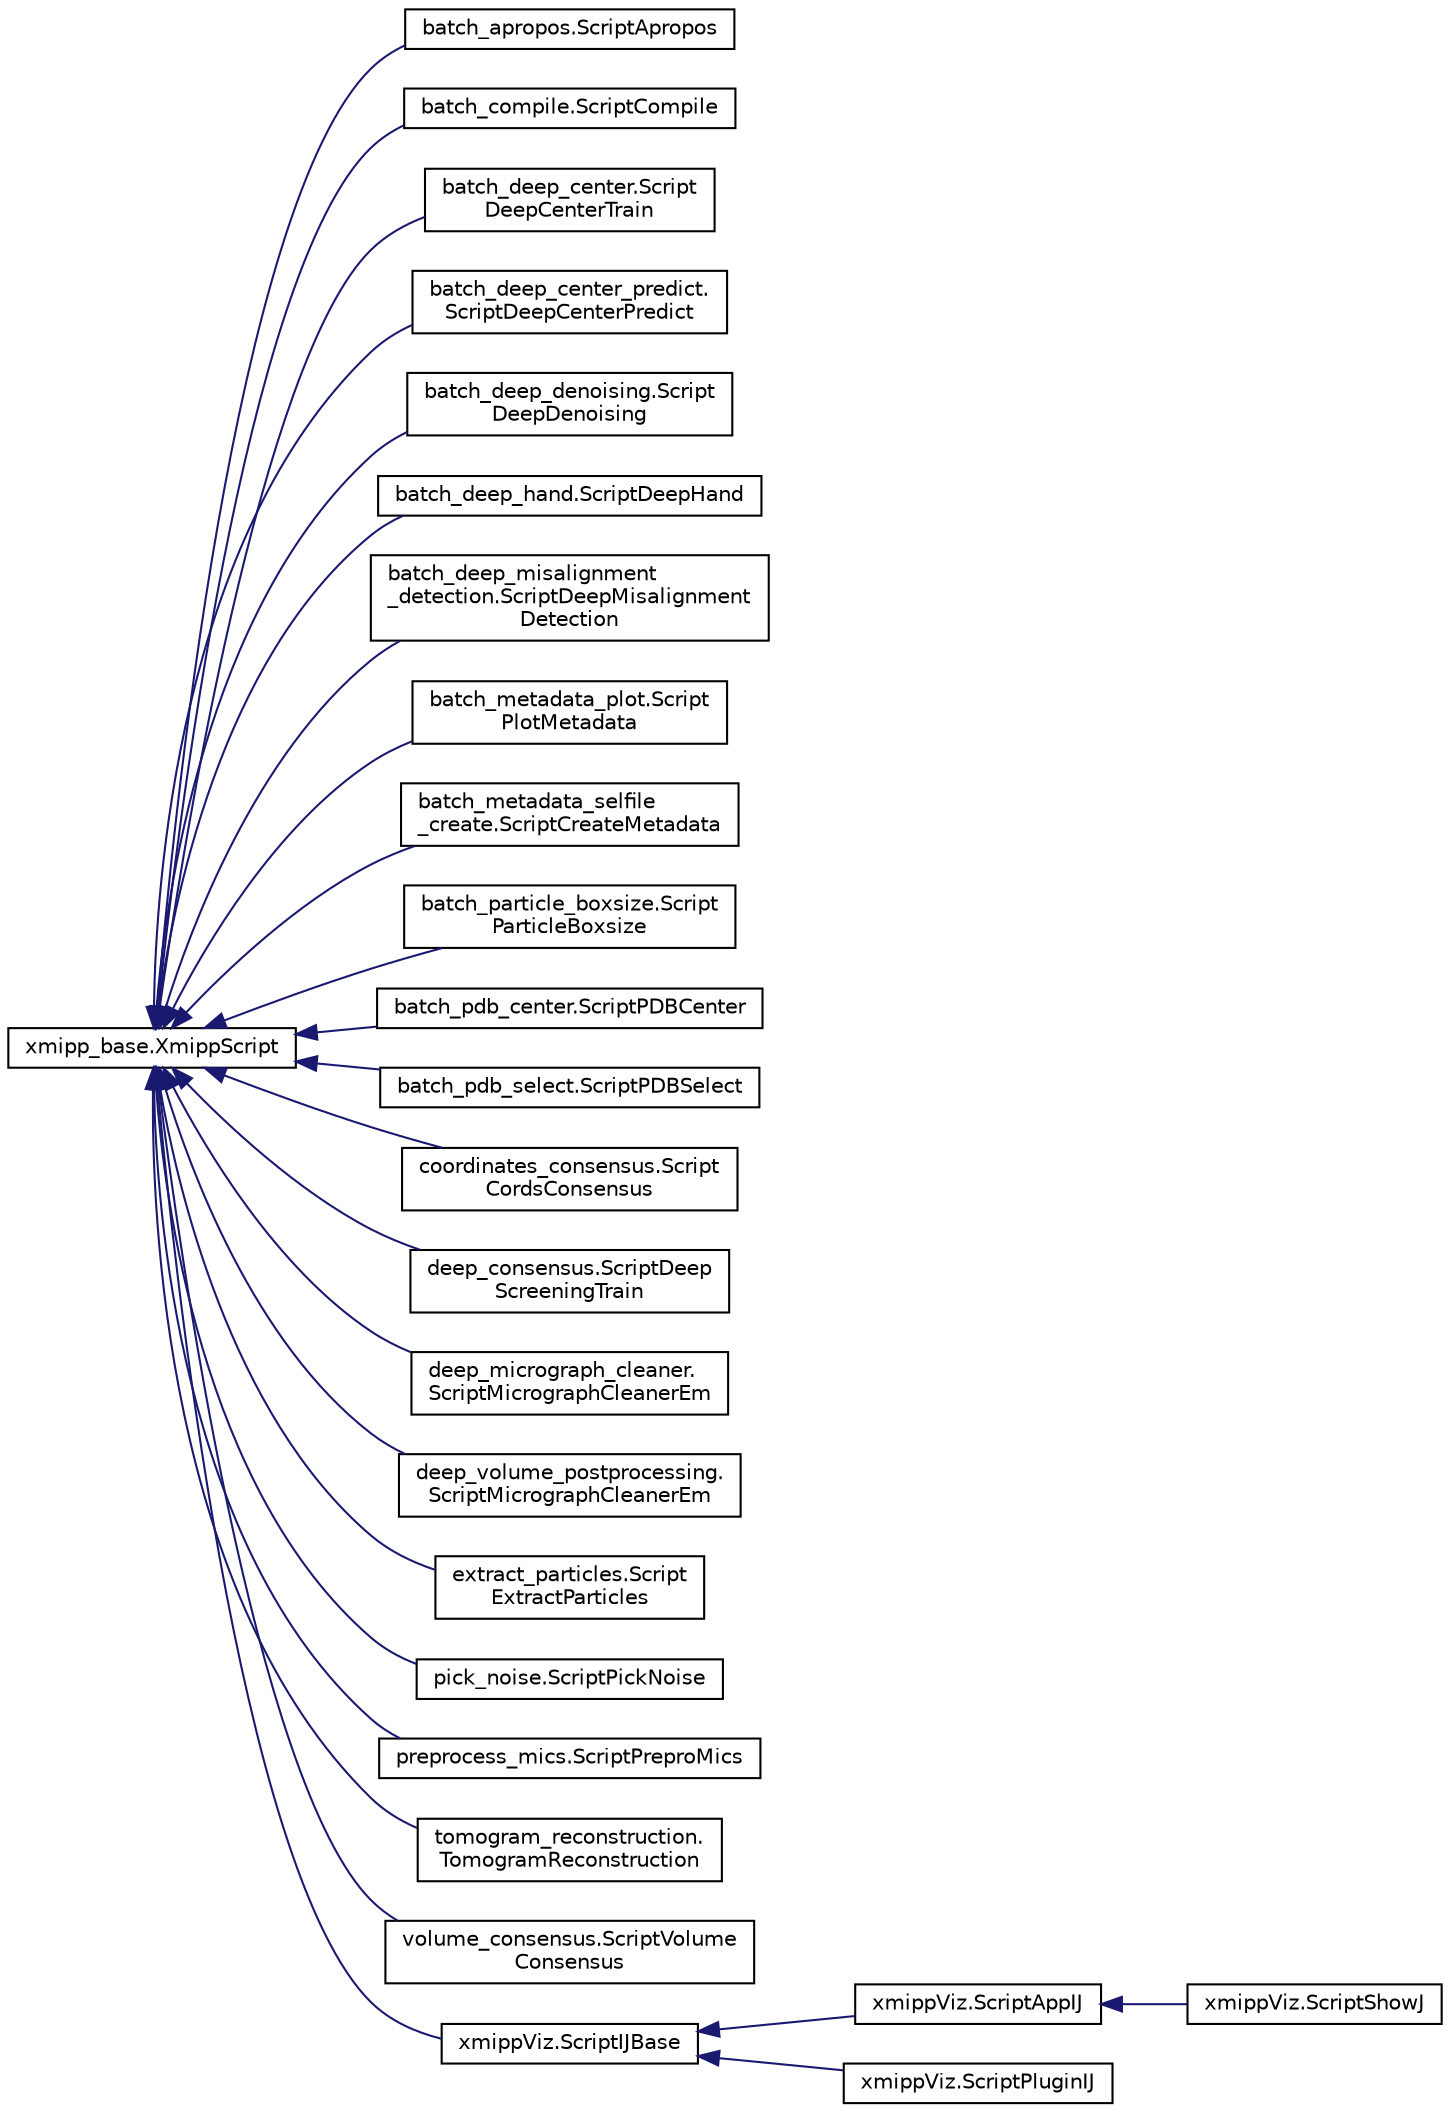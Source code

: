digraph "Graphical Class Hierarchy"
{
  edge [fontname="Helvetica",fontsize="10",labelfontname="Helvetica",labelfontsize="10"];
  node [fontname="Helvetica",fontsize="10",shape=record];
  rankdir="LR";
  Node0 [label="xmipp_base.XmippScript",height=0.2,width=0.4,color="black", fillcolor="white", style="filled",URL="$classxmipp__base_1_1XmippScript.html"];
  Node0 -> Node1 [dir="back",color="midnightblue",fontsize="10",style="solid",fontname="Helvetica"];
  Node1 [label="batch_apropos.ScriptApropos",height=0.2,width=0.4,color="black", fillcolor="white", style="filled",URL="$classbatch__apropos_1_1ScriptApropos.html"];
  Node0 -> Node2 [dir="back",color="midnightblue",fontsize="10",style="solid",fontname="Helvetica"];
  Node2 [label="batch_compile.ScriptCompile",height=0.2,width=0.4,color="black", fillcolor="white", style="filled",URL="$classbatch__compile_1_1ScriptCompile.html"];
  Node0 -> Node3 [dir="back",color="midnightblue",fontsize="10",style="solid",fontname="Helvetica"];
  Node3 [label="batch_deep_center.Script\lDeepCenterTrain",height=0.2,width=0.4,color="black", fillcolor="white", style="filled",URL="$classbatch__deep__center_1_1ScriptDeepCenterTrain.html"];
  Node0 -> Node4 [dir="back",color="midnightblue",fontsize="10",style="solid",fontname="Helvetica"];
  Node4 [label="batch_deep_center_predict.\lScriptDeepCenterPredict",height=0.2,width=0.4,color="black", fillcolor="white", style="filled",URL="$classbatch__deep__center__predict_1_1ScriptDeepCenterPredict.html"];
  Node0 -> Node5 [dir="back",color="midnightblue",fontsize="10",style="solid",fontname="Helvetica"];
  Node5 [label="batch_deep_denoising.Script\lDeepDenoising",height=0.2,width=0.4,color="black", fillcolor="white", style="filled",URL="$classbatch__deep__denoising_1_1ScriptDeepDenoising.html"];
  Node0 -> Node6 [dir="back",color="midnightblue",fontsize="10",style="solid",fontname="Helvetica"];
  Node6 [label="batch_deep_hand.ScriptDeepHand",height=0.2,width=0.4,color="black", fillcolor="white", style="filled",URL="$classbatch__deep__hand_1_1ScriptDeepHand.html"];
  Node0 -> Node7 [dir="back",color="midnightblue",fontsize="10",style="solid",fontname="Helvetica"];
  Node7 [label="batch_deep_misalignment\l_detection.ScriptDeepMisalignment\lDetection",height=0.2,width=0.4,color="black", fillcolor="white", style="filled",URL="$classbatch__deep__misalignment__detection_1_1ScriptDeepMisalignmentDetection.html"];
  Node0 -> Node8 [dir="back",color="midnightblue",fontsize="10",style="solid",fontname="Helvetica"];
  Node8 [label="batch_metadata_plot.Script\lPlotMetadata",height=0.2,width=0.4,color="black", fillcolor="white", style="filled",URL="$classbatch__metadata__plot_1_1ScriptPlotMetadata.html"];
  Node0 -> Node9 [dir="back",color="midnightblue",fontsize="10",style="solid",fontname="Helvetica"];
  Node9 [label="batch_metadata_selfile\l_create.ScriptCreateMetadata",height=0.2,width=0.4,color="black", fillcolor="white", style="filled",URL="$classbatch__metadata__selfile__create_1_1ScriptCreateMetadata.html"];
  Node0 -> Node10 [dir="back",color="midnightblue",fontsize="10",style="solid",fontname="Helvetica"];
  Node10 [label="batch_particle_boxsize.Script\lParticleBoxsize",height=0.2,width=0.4,color="black", fillcolor="white", style="filled",URL="$classbatch__particle__boxsize_1_1ScriptParticleBoxsize.html"];
  Node0 -> Node11 [dir="back",color="midnightblue",fontsize="10",style="solid",fontname="Helvetica"];
  Node11 [label="batch_pdb_center.ScriptPDBCenter",height=0.2,width=0.4,color="black", fillcolor="white", style="filled",URL="$classbatch__pdb__center_1_1ScriptPDBCenter.html"];
  Node0 -> Node12 [dir="back",color="midnightblue",fontsize="10",style="solid",fontname="Helvetica"];
  Node12 [label="batch_pdb_select.ScriptPDBSelect",height=0.2,width=0.4,color="black", fillcolor="white", style="filled",URL="$classbatch__pdb__select_1_1ScriptPDBSelect.html"];
  Node0 -> Node13 [dir="back",color="midnightblue",fontsize="10",style="solid",fontname="Helvetica"];
  Node13 [label="coordinates_consensus.Script\lCordsConsensus",height=0.2,width=0.4,color="black", fillcolor="white", style="filled",URL="$classcoordinates__consensus_1_1ScriptCordsConsensus.html"];
  Node0 -> Node14 [dir="back",color="midnightblue",fontsize="10",style="solid",fontname="Helvetica"];
  Node14 [label="deep_consensus.ScriptDeep\lScreeningTrain",height=0.2,width=0.4,color="black", fillcolor="white", style="filled",URL="$classdeep__consensus_1_1ScriptDeepScreeningTrain.html"];
  Node0 -> Node15 [dir="back",color="midnightblue",fontsize="10",style="solid",fontname="Helvetica"];
  Node15 [label="deep_micrograph_cleaner.\lScriptMicrographCleanerEm",height=0.2,width=0.4,color="black", fillcolor="white", style="filled",URL="$classdeep__micrograph__cleaner_1_1ScriptMicrographCleanerEm.html"];
  Node0 -> Node16 [dir="back",color="midnightblue",fontsize="10",style="solid",fontname="Helvetica"];
  Node16 [label="deep_volume_postprocessing.\lScriptMicrographCleanerEm",height=0.2,width=0.4,color="black", fillcolor="white", style="filled",URL="$classdeep__volume__postprocessing_1_1ScriptMicrographCleanerEm.html"];
  Node0 -> Node17 [dir="back",color="midnightblue",fontsize="10",style="solid",fontname="Helvetica"];
  Node17 [label="extract_particles.Script\lExtractParticles",height=0.2,width=0.4,color="black", fillcolor="white", style="filled",URL="$classextract__particles_1_1ScriptExtractParticles.html"];
  Node0 -> Node18 [dir="back",color="midnightblue",fontsize="10",style="solid",fontname="Helvetica"];
  Node18 [label="pick_noise.ScriptPickNoise",height=0.2,width=0.4,color="black", fillcolor="white", style="filled",URL="$classpick__noise_1_1ScriptPickNoise.html"];
  Node0 -> Node19 [dir="back",color="midnightblue",fontsize="10",style="solid",fontname="Helvetica"];
  Node19 [label="preprocess_mics.ScriptPreproMics",height=0.2,width=0.4,color="black", fillcolor="white", style="filled",URL="$classpreprocess__mics_1_1ScriptPreproMics.html"];
  Node0 -> Node20 [dir="back",color="midnightblue",fontsize="10",style="solid",fontname="Helvetica"];
  Node20 [label="tomogram_reconstruction.\lTomogramReconstruction",height=0.2,width=0.4,color="black", fillcolor="white", style="filled",URL="$classtomogram__reconstruction_1_1TomogramReconstruction.html"];
  Node0 -> Node21 [dir="back",color="midnightblue",fontsize="10",style="solid",fontname="Helvetica"];
  Node21 [label="volume_consensus.ScriptVolume\lConsensus",height=0.2,width=0.4,color="black", fillcolor="white", style="filled",URL="$classvolume__consensus_1_1ScriptVolumeConsensus.html"];
  Node0 -> Node22 [dir="back",color="midnightblue",fontsize="10",style="solid",fontname="Helvetica"];
  Node22 [label="xmippViz.ScriptIJBase",height=0.2,width=0.4,color="black", fillcolor="white", style="filled",URL="$classxmippViz_1_1ScriptIJBase.html"];
  Node22 -> Node23 [dir="back",color="midnightblue",fontsize="10",style="solid",fontname="Helvetica"];
  Node23 [label="xmippViz.ScriptAppIJ",height=0.2,width=0.4,color="black", fillcolor="white", style="filled",URL="$classxmippViz_1_1ScriptAppIJ.html"];
  Node23 -> Node24 [dir="back",color="midnightblue",fontsize="10",style="solid",fontname="Helvetica"];
  Node24 [label="xmippViz.ScriptShowJ",height=0.2,width=0.4,color="black", fillcolor="white", style="filled",URL="$classxmippViz_1_1ScriptShowJ.html"];
  Node22 -> Node25 [dir="back",color="midnightblue",fontsize="10",style="solid",fontname="Helvetica"];
  Node25 [label="xmippViz.ScriptPluginIJ",height=0.2,width=0.4,color="black", fillcolor="white", style="filled",URL="$classxmippViz_1_1ScriptPluginIJ.html"];
}
